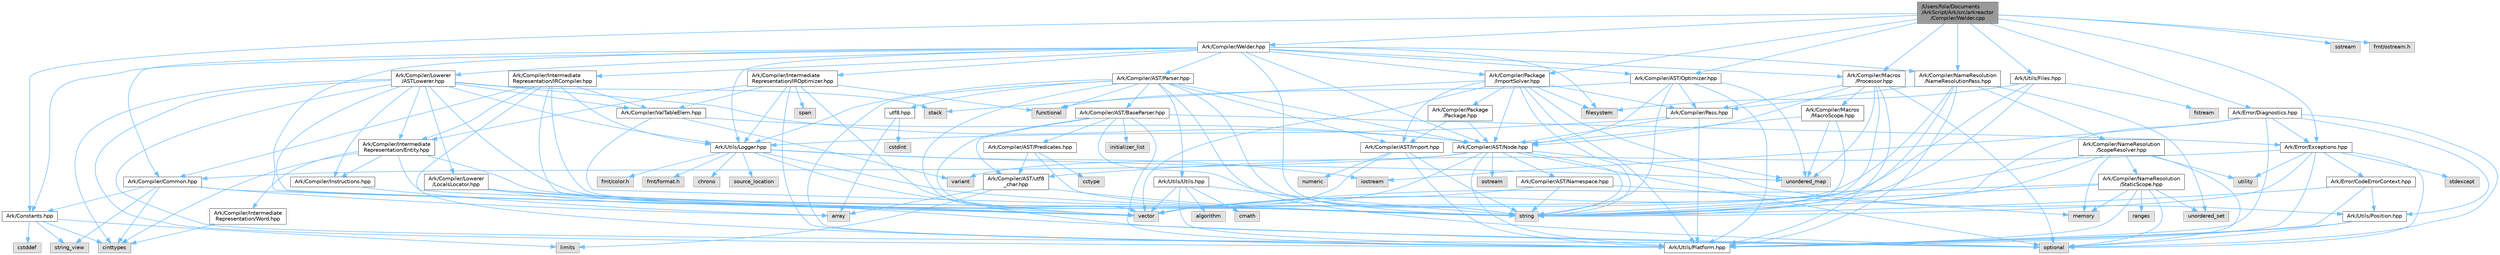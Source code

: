 digraph "/Users/fola/Documents/ArkScript/Ark/src/arkreactor/Compiler/Welder.cpp"
{
 // INTERACTIVE_SVG=YES
 // LATEX_PDF_SIZE
  bgcolor="transparent";
  edge [fontname=Helvetica,fontsize=10,labelfontname=Helvetica,labelfontsize=10];
  node [fontname=Helvetica,fontsize=10,shape=box,height=0.2,width=0.4];
  Node1 [id="Node000001",label="/Users/fola/Documents\l/ArkScript/Ark/src/arkreactor\l/Compiler/Welder.cpp",height=0.2,width=0.4,color="gray40", fillcolor="grey60", style="filled", fontcolor="black",tooltip=" "];
  Node1 -> Node2 [id="edge1_Node000001_Node000002",color="steelblue1",style="solid",tooltip=" "];
  Node2 [id="Node000002",label="Ark/Constants.hpp",height=0.2,width=0.4,color="grey40", fillcolor="white", style="filled",URL="$d6/de9/Constants_8hpp.html",tooltip="Constants used by ArkScript."];
  Node2 -> Node3 [id="edge2_Node000002_Node000003",color="steelblue1",style="solid",tooltip=" "];
  Node3 [id="Node000003",label="string_view",height=0.2,width=0.4,color="grey60", fillcolor="#E0E0E0", style="filled",tooltip=" "];
  Node2 -> Node4 [id="edge3_Node000002_Node000004",color="steelblue1",style="solid",tooltip=" "];
  Node4 [id="Node000004",label="limits",height=0.2,width=0.4,color="grey60", fillcolor="#E0E0E0", style="filled",tooltip=" "];
  Node2 -> Node5 [id="edge4_Node000002_Node000005",color="steelblue1",style="solid",tooltip=" "];
  Node5 [id="Node000005",label="cinttypes",height=0.2,width=0.4,color="grey60", fillcolor="#E0E0E0", style="filled",tooltip=" "];
  Node2 -> Node6 [id="edge5_Node000002_Node000006",color="steelblue1",style="solid",tooltip=" "];
  Node6 [id="Node000006",label="cstddef",height=0.2,width=0.4,color="grey60", fillcolor="#E0E0E0", style="filled",tooltip=" "];
  Node1 -> Node7 [id="edge6_Node000001_Node000007",color="steelblue1",style="solid",tooltip=" "];
  Node7 [id="Node000007",label="Ark/Compiler/Welder.hpp",height=0.2,width=0.4,color="grey40", fillcolor="white", style="filled",URL="$de/d8e/Welder_8hpp.html",tooltip="In charge of welding everything needed to compile code."];
  Node7 -> Node8 [id="edge7_Node000007_Node000008",color="steelblue1",style="solid",tooltip=" "];
  Node8 [id="Node000008",label="string",height=0.2,width=0.4,color="grey60", fillcolor="#E0E0E0", style="filled",tooltip=" "];
  Node7 -> Node9 [id="edge8_Node000007_Node000009",color="steelblue1",style="solid",tooltip=" "];
  Node9 [id="Node000009",label="vector",height=0.2,width=0.4,color="grey60", fillcolor="#E0E0E0", style="filled",tooltip=" "];
  Node7 -> Node10 [id="edge9_Node000007_Node000010",color="steelblue1",style="solid",tooltip=" "];
  Node10 [id="Node000010",label="filesystem",height=0.2,width=0.4,color="grey60", fillcolor="#E0E0E0", style="filled",tooltip=" "];
  Node7 -> Node11 [id="edge10_Node000007_Node000011",color="steelblue1",style="solid",tooltip=" "];
  Node11 [id="Node000011",label="Ark/Compiler/Common.hpp",height=0.2,width=0.4,color="grey40", fillcolor="white", style="filled",URL="$d8/ddd/Common_8hpp.html",tooltip="Common code for the compiler."];
  Node11 -> Node12 [id="edge11_Node000011_Node000012",color="steelblue1",style="solid",tooltip=" "];
  Node12 [id="Node000012",label="array",height=0.2,width=0.4,color="grey60", fillcolor="#E0E0E0", style="filled",tooltip=" "];
  Node11 -> Node3 [id="edge12_Node000011_Node000003",color="steelblue1",style="solid",tooltip=" "];
  Node11 -> Node9 [id="edge13_Node000011_Node000009",color="steelblue1",style="solid",tooltip=" "];
  Node11 -> Node5 [id="edge14_Node000011_Node000005",color="steelblue1",style="solid",tooltip=" "];
  Node11 -> Node2 [id="edge15_Node000011_Node000002",color="steelblue1",style="solid",tooltip=" "];
  Node7 -> Node13 [id="edge16_Node000007_Node000013",color="steelblue1",style="solid",tooltip=" "];
  Node13 [id="Node000013",label="Ark/Compiler/AST/Node.hpp",height=0.2,width=0.4,color="grey40", fillcolor="white", style="filled",URL="$d7/dc6/Node_8hpp.html",tooltip="AST node used by the parser, optimizer and compiler."];
  Node13 -> Node14 [id="edge17_Node000013_Node000014",color="steelblue1",style="solid",tooltip=" "];
  Node14 [id="Node000014",label="variant",height=0.2,width=0.4,color="grey60", fillcolor="#E0E0E0", style="filled",tooltip=" "];
  Node13 -> Node15 [id="edge18_Node000013_Node000015",color="steelblue1",style="solid",tooltip=" "];
  Node15 [id="Node000015",label="ostream",height=0.2,width=0.4,color="grey60", fillcolor="#E0E0E0", style="filled",tooltip=" "];
  Node13 -> Node8 [id="edge19_Node000013_Node000008",color="steelblue1",style="solid",tooltip=" "];
  Node13 -> Node9 [id="edge20_Node000013_Node000009",color="steelblue1",style="solid",tooltip=" "];
  Node13 -> Node16 [id="edge21_Node000013_Node000016",color="steelblue1",style="solid",tooltip=" "];
  Node16 [id="Node000016",label="optional",height=0.2,width=0.4,color="grey60", fillcolor="#E0E0E0", style="filled",tooltip=" "];
  Node13 -> Node17 [id="edge22_Node000013_Node000017",color="steelblue1",style="solid",tooltip=" "];
  Node17 [id="Node000017",label="Ark/Compiler/AST/Namespace.hpp",height=0.2,width=0.4,color="grey40", fillcolor="white", style="filled",URL="$da/d33/Namespace_8hpp.html",tooltip=" "];
  Node17 -> Node8 [id="edge23_Node000017_Node000008",color="steelblue1",style="solid",tooltip=" "];
  Node17 -> Node9 [id="edge24_Node000017_Node000009",color="steelblue1",style="solid",tooltip=" "];
  Node17 -> Node18 [id="edge25_Node000017_Node000018",color="steelblue1",style="solid",tooltip=" "];
  Node18 [id="Node000018",label="memory",height=0.2,width=0.4,color="grey60", fillcolor="#E0E0E0", style="filled",tooltip=" "];
  Node13 -> Node11 [id="edge26_Node000013_Node000011",color="steelblue1",style="solid",tooltip=" "];
  Node13 -> Node19 [id="edge27_Node000013_Node000019",color="steelblue1",style="solid",tooltip=" "];
  Node19 [id="Node000019",label="Ark/Utils/Platform.hpp",height=0.2,width=0.4,color="grey40", fillcolor="white", style="filled",URL="$d5/d40/Platform_8hpp.html",tooltip="ArkScript configuration macros."];
  Node13 -> Node20 [id="edge28_Node000013_Node000020",color="steelblue1",style="solid",tooltip=" "];
  Node20 [id="Node000020",label="Ark/Utils/Position.hpp",height=0.2,width=0.4,color="grey40", fillcolor="white", style="filled",URL="$dc/d58/Position_8hpp.html",tooltip="Defines position utilities (for text in a file) for the parser, formatter, diagnostics."];
  Node20 -> Node16 [id="edge29_Node000020_Node000016",color="steelblue1",style="solid",tooltip=" "];
  Node20 -> Node19 [id="edge30_Node000020_Node000019",color="steelblue1",style="solid",tooltip=" "];
  Node7 -> Node21 [id="edge31_Node000007_Node000021",color="steelblue1",style="solid",tooltip=" "];
  Node21 [id="Node000021",label="Ark/Compiler/AST/Parser.hpp",height=0.2,width=0.4,color="grey40", fillcolor="white", style="filled",URL="$d7/ddd/Parser_8hpp.html",tooltip="Parse ArkScript code, but do not handle any import declarations."];
  Node21 -> Node22 [id="edge32_Node000021_Node000022",color="steelblue1",style="solid",tooltip=" "];
  Node22 [id="Node000022",label="Ark/Compiler/AST/BaseParser.hpp",height=0.2,width=0.4,color="grey40", fillcolor="white", style="filled",URL="$d3/d70/BaseParser_8hpp.html",tooltip=" "];
  Node22 -> Node8 [id="edge33_Node000022_Node000008",color="steelblue1",style="solid",tooltip=" "];
  Node22 -> Node9 [id="edge34_Node000022_Node000009",color="steelblue1",style="solid",tooltip=" "];
  Node22 -> Node23 [id="edge35_Node000022_Node000023",color="steelblue1",style="solid",tooltip=" "];
  Node23 [id="Node000023",label="initializer_list",height=0.2,width=0.4,color="grey60", fillcolor="#E0E0E0", style="filled",tooltip=" "];
  Node22 -> Node19 [id="edge36_Node000022_Node000019",color="steelblue1",style="solid",tooltip=" "];
  Node22 -> Node24 [id="edge37_Node000022_Node000024",color="steelblue1",style="solid",tooltip=" "];
  Node24 [id="Node000024",label="Ark/Error/Exceptions.hpp",height=0.2,width=0.4,color="grey40", fillcolor="white", style="filled",URL="$d2/de9/Exceptions_8hpp.html",tooltip="ArkScript homemade exceptions."];
  Node24 -> Node8 [id="edge38_Node000024_Node000008",color="steelblue1",style="solid",tooltip=" "];
  Node24 -> Node25 [id="edge39_Node000024_Node000025",color="steelblue1",style="solid",tooltip=" "];
  Node25 [id="Node000025",label="utility",height=0.2,width=0.4,color="grey60", fillcolor="#E0E0E0", style="filled",tooltip=" "];
  Node24 -> Node26 [id="edge40_Node000024_Node000026",color="steelblue1",style="solid",tooltip=" "];
  Node26 [id="Node000026",label="stdexcept",height=0.2,width=0.4,color="grey60", fillcolor="#E0E0E0", style="filled",tooltip=" "];
  Node24 -> Node16 [id="edge41_Node000024_Node000016",color="steelblue1",style="solid",tooltip=" "];
  Node24 -> Node27 [id="edge42_Node000024_Node000027",color="steelblue1",style="solid",tooltip=" "];
  Node27 [id="Node000027",label="Ark/Compiler/AST/utf8\l_char.hpp",height=0.2,width=0.4,color="grey40", fillcolor="white", style="filled",URL="$db/d4e/utf8__char_8hpp.html",tooltip=" "];
  Node27 -> Node12 [id="edge43_Node000027_Node000012",color="steelblue1",style="solid",tooltip=" "];
  Node27 -> Node8 [id="edge44_Node000027_Node000008",color="steelblue1",style="solid",tooltip=" "];
  Node27 -> Node4 [id="edge45_Node000027_Node000004",color="steelblue1",style="solid",tooltip=" "];
  Node24 -> Node19 [id="edge46_Node000024_Node000019",color="steelblue1",style="solid",tooltip=" "];
  Node24 -> Node28 [id="edge47_Node000024_Node000028",color="steelblue1",style="solid",tooltip=" "];
  Node28 [id="Node000028",label="Ark/Error/CodeErrorContext.hpp",height=0.2,width=0.4,color="grey40", fillcolor="white", style="filled",URL="$dc/d73/CodeErrorContext_8hpp.html",tooltip="Defines a code error context."];
  Node28 -> Node8 [id="edge48_Node000028_Node000008",color="steelblue1",style="solid",tooltip=" "];
  Node28 -> Node19 [id="edge49_Node000028_Node000019",color="steelblue1",style="solid",tooltip=" "];
  Node28 -> Node20 [id="edge50_Node000028_Node000020",color="steelblue1",style="solid",tooltip=" "];
  Node22 -> Node29 [id="edge51_Node000022_Node000029",color="steelblue1",style="solid",tooltip=" "];
  Node29 [id="Node000029",label="Ark/Compiler/AST/Predicates.hpp",height=0.2,width=0.4,color="grey40", fillcolor="white", style="filled",URL="$dc/d59/Predicates_8hpp.html",tooltip=" "];
  Node29 -> Node8 [id="edge52_Node000029_Node000008",color="steelblue1",style="solid",tooltip=" "];
  Node29 -> Node30 [id="edge53_Node000029_Node000030",color="steelblue1",style="solid",tooltip=" "];
  Node30 [id="Node000030",label="cctype",height=0.2,width=0.4,color="grey60", fillcolor="#E0E0E0", style="filled",tooltip=" "];
  Node29 -> Node27 [id="edge54_Node000029_Node000027",color="steelblue1",style="solid",tooltip=" "];
  Node22 -> Node27 [id="edge55_Node000022_Node000027",color="steelblue1",style="solid",tooltip=" "];
  Node21 -> Node13 [id="edge56_Node000021_Node000013",color="steelblue1",style="solid",tooltip=" "];
  Node21 -> Node31 [id="edge57_Node000021_Node000031",color="steelblue1",style="solid",tooltip=" "];
  Node31 [id="Node000031",label="Ark/Compiler/AST/Import.hpp",height=0.2,width=0.4,color="grey40", fillcolor="white", style="filled",URL="$d4/d32/Import_8hpp.html",tooltip=" "];
  Node31 -> Node9 [id="edge58_Node000031_Node000009",color="steelblue1",style="solid",tooltip=" "];
  Node31 -> Node8 [id="edge59_Node000031_Node000008",color="steelblue1",style="solid",tooltip=" "];
  Node31 -> Node32 [id="edge60_Node000031_Node000032",color="steelblue1",style="solid",tooltip=" "];
  Node32 [id="Node000032",label="numeric",height=0.2,width=0.4,color="grey60", fillcolor="#E0E0E0", style="filled",tooltip=" "];
  Node31 -> Node19 [id="edge61_Node000031_Node000019",color="steelblue1",style="solid",tooltip=" "];
  Node21 -> Node33 [id="edge62_Node000021_Node000033",color="steelblue1",style="solid",tooltip=" "];
  Node33 [id="Node000033",label="Ark/Utils/Logger.hpp",height=0.2,width=0.4,color="grey40", fillcolor="white", style="filled",URL="$d9/d11/Logger_8hpp.html",tooltip="Internal logger."];
  Node33 -> Node34 [id="edge63_Node000033_Node000034",color="steelblue1",style="solid",tooltip=" "];
  Node34 [id="Node000034",label="iostream",height=0.2,width=0.4,color="grey60", fillcolor="#E0E0E0", style="filled",tooltip=" "];
  Node33 -> Node35 [id="edge64_Node000033_Node000035",color="steelblue1",style="solid",tooltip=" "];
  Node35 [id="Node000035",label="fmt/format.h",height=0.2,width=0.4,color="grey60", fillcolor="#E0E0E0", style="filled",tooltip=" "];
  Node33 -> Node8 [id="edge65_Node000033_Node000008",color="steelblue1",style="solid",tooltip=" "];
  Node33 -> Node36 [id="edge66_Node000033_Node000036",color="steelblue1",style="solid",tooltip=" "];
  Node36 [id="Node000036",label="chrono",height=0.2,width=0.4,color="grey60", fillcolor="#E0E0E0", style="filled",tooltip=" "];
  Node33 -> Node37 [id="edge67_Node000033_Node000037",color="steelblue1",style="solid",tooltip=" "];
  Node37 [id="Node000037",label="source_location",height=0.2,width=0.4,color="grey60", fillcolor="#E0E0E0", style="filled",tooltip=" "];
  Node33 -> Node9 [id="edge68_Node000033_Node000009",color="steelblue1",style="solid",tooltip=" "];
  Node33 -> Node38 [id="edge69_Node000033_Node000038",color="steelblue1",style="solid",tooltip=" "];
  Node38 [id="Node000038",label="unordered_map",height=0.2,width=0.4,color="grey60", fillcolor="#E0E0E0", style="filled",tooltip=" "];
  Node33 -> Node39 [id="edge70_Node000033_Node000039",color="steelblue1",style="solid",tooltip=" "];
  Node39 [id="Node000039",label="fmt/color.h",height=0.2,width=0.4,color="grey60", fillcolor="#E0E0E0", style="filled",tooltip=" "];
  Node21 -> Node40 [id="edge71_Node000021_Node000040",color="steelblue1",style="solid",tooltip=" "];
  Node40 [id="Node000040",label="Ark/Utils/Utils.hpp",height=0.2,width=0.4,color="grey40", fillcolor="white", style="filled",URL="$d3/d7a/Ark_2Utils_2Utils_8hpp.html",tooltip="Lots of utilities about string, filesystem and more."];
  Node40 -> Node19 [id="edge72_Node000040_Node000019",color="steelblue1",style="solid",tooltip=" "];
  Node40 -> Node41 [id="edge73_Node000040_Node000041",color="steelblue1",style="solid",tooltip=" "];
  Node41 [id="Node000041",label="algorithm",height=0.2,width=0.4,color="grey60", fillcolor="#E0E0E0", style="filled",tooltip=" "];
  Node40 -> Node8 [id="edge74_Node000040_Node000008",color="steelblue1",style="solid",tooltip=" "];
  Node40 -> Node9 [id="edge75_Node000040_Node000009",color="steelblue1",style="solid",tooltip=" "];
  Node40 -> Node42 [id="edge76_Node000040_Node000042",color="steelblue1",style="solid",tooltip=" "];
  Node42 [id="Node000042",label="cmath",height=0.2,width=0.4,color="grey60", fillcolor="#E0E0E0", style="filled",tooltip=" "];
  Node21 -> Node19 [id="edge77_Node000021_Node000019",color="steelblue1",style="solid",tooltip=" "];
  Node21 -> Node8 [id="edge78_Node000021_Node000008",color="steelblue1",style="solid",tooltip=" "];
  Node21 -> Node9 [id="edge79_Node000021_Node000009",color="steelblue1",style="solid",tooltip=" "];
  Node21 -> Node16 [id="edge80_Node000021_Node000016",color="steelblue1",style="solid",tooltip=" "];
  Node21 -> Node43 [id="edge81_Node000021_Node000043",color="steelblue1",style="solid",tooltip=" "];
  Node43 [id="Node000043",label="functional",height=0.2,width=0.4,color="grey60", fillcolor="#E0E0E0", style="filled",tooltip=" "];
  Node21 -> Node44 [id="edge82_Node000021_Node000044",color="steelblue1",style="solid",tooltip=" "];
  Node44 [id="Node000044",label="utf8.hpp",height=0.2,width=0.4,color="grey40", fillcolor="white", style="filled",URL="$d1/d85/utf8_8hpp.html",tooltip=" "];
  Node44 -> Node12 [id="edge83_Node000044_Node000012",color="steelblue1",style="solid",tooltip=" "];
  Node44 -> Node45 [id="edge84_Node000044_Node000045",color="steelblue1",style="solid",tooltip=" "];
  Node45 [id="Node000045",label="cstdint",height=0.2,width=0.4,color="grey60", fillcolor="#E0E0E0", style="filled",tooltip=" "];
  Node7 -> Node46 [id="edge85_Node000007_Node000046",color="steelblue1",style="solid",tooltip=" "];
  Node46 [id="Node000046",label="Ark/Compiler/Lowerer\l/ASTLowerer.hpp",height=0.2,width=0.4,color="grey40", fillcolor="white", style="filled",URL="$db/d08/ASTLowerer_8hpp.html",tooltip=" "];
  Node46 -> Node47 [id="edge86_Node000046_Node000047",color="steelblue1",style="solid",tooltip=" "];
  Node47 [id="Node000047",label="stack",height=0.2,width=0.4,color="grey60", fillcolor="#E0E0E0", style="filled",tooltip=" "];
  Node46 -> Node9 [id="edge87_Node000046_Node000009",color="steelblue1",style="solid",tooltip=" "];
  Node46 -> Node8 [id="edge88_Node000046_Node000008",color="steelblue1",style="solid",tooltip=" "];
  Node46 -> Node5 [id="edge89_Node000046_Node000005",color="steelblue1",style="solid",tooltip=" "];
  Node46 -> Node16 [id="edge90_Node000046_Node000016",color="steelblue1",style="solid",tooltip=" "];
  Node46 -> Node19 [id="edge91_Node000046_Node000019",color="steelblue1",style="solid",tooltip=" "];
  Node46 -> Node33 [id="edge92_Node000046_Node000033",color="steelblue1",style="solid",tooltip=" "];
  Node46 -> Node48 [id="edge93_Node000046_Node000048",color="steelblue1",style="solid",tooltip=" "];
  Node48 [id="Node000048",label="Ark/Compiler/Instructions.hpp",height=0.2,width=0.4,color="grey40", fillcolor="white", style="filled",URL="$d8/daa/Instructions_8hpp.html",tooltip="The different instructions used by the compiler and virtual machine."];
  Node48 -> Node12 [id="edge94_Node000048_Node000012",color="steelblue1",style="solid",tooltip=" "];
  Node46 -> Node49 [id="edge95_Node000046_Node000049",color="steelblue1",style="solid",tooltip=" "];
  Node49 [id="Node000049",label="Ark/Compiler/Intermediate\lRepresentation/Entity.hpp",height=0.2,width=0.4,color="grey40", fillcolor="white", style="filled",URL="$de/da6/Entity_8hpp.html",tooltip="An entity in the IR is a bundle of information."];
  Node49 -> Node5 [id="edge96_Node000049_Node000005",color="steelblue1",style="solid",tooltip=" "];
  Node49 -> Node9 [id="edge97_Node000049_Node000009",color="steelblue1",style="solid",tooltip=" "];
  Node49 -> Node8 [id="edge98_Node000049_Node000008",color="steelblue1",style="solid",tooltip=" "];
  Node49 -> Node50 [id="edge99_Node000049_Node000050",color="steelblue1",style="solid",tooltip=" "];
  Node50 [id="Node000050",label="Ark/Compiler/Intermediate\lRepresentation/Word.hpp",height=0.2,width=0.4,color="grey40", fillcolor="white", style="filled",URL="$db/d53/Word_8hpp.html",tooltip="Describe an instruction and its immediate argument."];
  Node50 -> Node5 [id="edge100_Node000050_Node000005",color="steelblue1",style="solid",tooltip=" "];
  Node49 -> Node48 [id="edge101_Node000049_Node000048",color="steelblue1",style="solid",tooltip=" "];
  Node46 -> Node13 [id="edge102_Node000046_Node000013",color="steelblue1",style="solid",tooltip=" "];
  Node46 -> Node51 [id="edge103_Node000046_Node000051",color="steelblue1",style="solid",tooltip=" "];
  Node51 [id="Node000051",label="Ark/Compiler/ValTableElem.hpp",height=0.2,width=0.4,color="grey40", fillcolor="white", style="filled",URL="$dd/de7/ValTableElem_8hpp.html",tooltip="The basic value type handled by the compiler."];
  Node51 -> Node14 [id="edge104_Node000051_Node000014",color="steelblue1",style="solid",tooltip=" "];
  Node51 -> Node8 [id="edge105_Node000051_Node000008",color="steelblue1",style="solid",tooltip=" "];
  Node51 -> Node13 [id="edge106_Node000051_Node000013",color="steelblue1",style="solid",tooltip=" "];
  Node46 -> Node52 [id="edge107_Node000046_Node000052",color="steelblue1",style="solid",tooltip=" "];
  Node52 [id="Node000052",label="Ark/Compiler/Lowerer\l/LocalsLocator.hpp",height=0.2,width=0.4,color="grey40", fillcolor="white", style="filled",URL="$df/dd6/LocalsLocator_8hpp.html",tooltip="Track locals at compile."];
  Node52 -> Node9 [id="edge108_Node000052_Node000009",color="steelblue1",style="solid",tooltip=" "];
  Node52 -> Node8 [id="edge109_Node000052_Node000008",color="steelblue1",style="solid",tooltip=" "];
  Node52 -> Node16 [id="edge110_Node000052_Node000016",color="steelblue1",style="solid",tooltip=" "];
  Node7 -> Node53 [id="edge111_Node000007_Node000053",color="steelblue1",style="solid",tooltip=" "];
  Node53 [id="Node000053",label="Ark/Compiler/Intermediate\lRepresentation/IROptimizer.hpp",height=0.2,width=0.4,color="grey40", fillcolor="white", style="filled",URL="$d0/de2/IROptimizer_8hpp.html",tooltip="Optimize IR based on IR entity grouped by 2 (or more)"];
  Node53 -> Node19 [id="edge112_Node000053_Node000019",color="steelblue1",style="solid",tooltip=" "];
  Node53 -> Node33 [id="edge113_Node000053_Node000033",color="steelblue1",style="solid",tooltip=" "];
  Node53 -> Node51 [id="edge114_Node000053_Node000051",color="steelblue1",style="solid",tooltip=" "];
  Node53 -> Node49 [id="edge115_Node000053_Node000049",color="steelblue1",style="solid",tooltip=" "];
  Node53 -> Node54 [id="edge116_Node000053_Node000054",color="steelblue1",style="solid",tooltip=" "];
  Node54 [id="Node000054",label="span",height=0.2,width=0.4,color="grey60", fillcolor="#E0E0E0", style="filled",tooltip=" "];
  Node53 -> Node16 [id="edge117_Node000053_Node000016",color="steelblue1",style="solid",tooltip=" "];
  Node53 -> Node43 [id="edge118_Node000053_Node000043",color="steelblue1",style="solid",tooltip=" "];
  Node7 -> Node55 [id="edge119_Node000007_Node000055",color="steelblue1",style="solid",tooltip=" "];
  Node55 [id="Node000055",label="Ark/Compiler/Intermediate\lRepresentation/IRCompiler.hpp",height=0.2,width=0.4,color="grey40", fillcolor="white", style="filled",URL="$df/d86/IRCompiler_8hpp.html",tooltip="Compile the intermediate representation to bytecode."];
  Node55 -> Node9 [id="edge120_Node000055_Node000009",color="steelblue1",style="solid",tooltip=" "];
  Node55 -> Node8 [id="edge121_Node000055_Node000008",color="steelblue1",style="solid",tooltip=" "];
  Node55 -> Node19 [id="edge122_Node000055_Node000019",color="steelblue1",style="solid",tooltip=" "];
  Node55 -> Node33 [id="edge123_Node000055_Node000033",color="steelblue1",style="solid",tooltip=" "];
  Node55 -> Node11 [id="edge124_Node000055_Node000011",color="steelblue1",style="solid",tooltip=" "];
  Node55 -> Node51 [id="edge125_Node000055_Node000051",color="steelblue1",style="solid",tooltip=" "];
  Node55 -> Node49 [id="edge126_Node000055_Node000049",color="steelblue1",style="solid",tooltip=" "];
  Node7 -> Node2 [id="edge127_Node000007_Node000002",color="steelblue1",style="solid",tooltip=" "];
  Node7 -> Node33 [id="edge128_Node000007_Node000033",color="steelblue1",style="solid",tooltip=" "];
  Node7 -> Node56 [id="edge129_Node000007_Node000056",color="steelblue1",style="solid",tooltip=" "];
  Node56 [id="Node000056",label="Ark/Compiler/Package\l/ImportSolver.hpp",height=0.2,width=0.4,color="grey40", fillcolor="white", style="filled",URL="$d1/db0/ImportSolver_8hpp.html",tooltip="Handle imports, resolve them with modules and everything."];
  Node56 -> Node47 [id="edge130_Node000056_Node000047",color="steelblue1",style="solid",tooltip=" "];
  Node56 -> Node9 [id="edge131_Node000056_Node000009",color="steelblue1",style="solid",tooltip=" "];
  Node56 -> Node8 [id="edge132_Node000056_Node000008",color="steelblue1",style="solid",tooltip=" "];
  Node56 -> Node10 [id="edge133_Node000056_Node000010",color="steelblue1",style="solid",tooltip=" "];
  Node56 -> Node38 [id="edge134_Node000056_Node000038",color="steelblue1",style="solid",tooltip=" "];
  Node56 -> Node19 [id="edge135_Node000056_Node000019",color="steelblue1",style="solid",tooltip=" "];
  Node56 -> Node57 [id="edge136_Node000056_Node000057",color="steelblue1",style="solid",tooltip=" "];
  Node57 [id="Node000057",label="Ark/Compiler/Pass.hpp",height=0.2,width=0.4,color="grey40", fillcolor="white", style="filled",URL="$df/d5f/Pass_8hpp.html",tooltip="Interface for a compiler pass (take in an AST, output an AST)"];
  Node57 -> Node19 [id="edge137_Node000057_Node000019",color="steelblue1",style="solid",tooltip=" "];
  Node57 -> Node13 [id="edge138_Node000057_Node000013",color="steelblue1",style="solid",tooltip=" "];
  Node57 -> Node33 [id="edge139_Node000057_Node000033",color="steelblue1",style="solid",tooltip=" "];
  Node56 -> Node13 [id="edge140_Node000056_Node000013",color="steelblue1",style="solid",tooltip=" "];
  Node56 -> Node31 [id="edge141_Node000056_Node000031",color="steelblue1",style="solid",tooltip=" "];
  Node56 -> Node58 [id="edge142_Node000056_Node000058",color="steelblue1",style="solid",tooltip=" "];
  Node58 [id="Node000058",label="Ark/Compiler/Package\l/Package.hpp",height=0.2,width=0.4,color="grey40", fillcolor="white", style="filled",URL="$d8/d80/Package_8hpp.html",tooltip=" "];
  Node58 -> Node13 [id="edge143_Node000058_Node000013",color="steelblue1",style="solid",tooltip=" "];
  Node58 -> Node31 [id="edge144_Node000058_Node000031",color="steelblue1",style="solid",tooltip=" "];
  Node7 -> Node59 [id="edge145_Node000007_Node000059",color="steelblue1",style="solid",tooltip=" "];
  Node59 [id="Node000059",label="Ark/Compiler/Macros\l/Processor.hpp",height=0.2,width=0.4,color="grey40", fillcolor="white", style="filled",URL="$de/db1/Processor_8hpp.html",tooltip="Handles the macros and their expansion in ArkScript source code."];
  Node59 -> Node19 [id="edge146_Node000059_Node000019",color="steelblue1",style="solid",tooltip=" "];
  Node59 -> Node13 [id="edge147_Node000059_Node000013",color="steelblue1",style="solid",tooltip=" "];
  Node59 -> Node60 [id="edge148_Node000059_Node000060",color="steelblue1",style="solid",tooltip=" "];
  Node60 [id="Node000060",label="Ark/Compiler/Macros\l/MacroScope.hpp",height=0.2,width=0.4,color="grey40", fillcolor="white", style="filled",URL="$d7/dfb/MacroScope_8hpp.html",tooltip="Defines tools to handle macro definitions."];
  Node60 -> Node13 [id="edge149_Node000060_Node000013",color="steelblue1",style="solid",tooltip=" "];
  Node60 -> Node38 [id="edge150_Node000060_Node000038",color="steelblue1",style="solid",tooltip=" "];
  Node60 -> Node8 [id="edge151_Node000060_Node000008",color="steelblue1",style="solid",tooltip=" "];
  Node59 -> Node57 [id="edge152_Node000059_Node000057",color="steelblue1",style="solid",tooltip=" "];
  Node59 -> Node38 [id="edge153_Node000059_Node000038",color="steelblue1",style="solid",tooltip=" "];
  Node59 -> Node16 [id="edge154_Node000059_Node000016",color="steelblue1",style="solid",tooltip=" "];
  Node59 -> Node8 [id="edge155_Node000059_Node000008",color="steelblue1",style="solid",tooltip=" "];
  Node7 -> Node61 [id="edge156_Node000007_Node000061",color="steelblue1",style="solid",tooltip=" "];
  Node61 [id="Node000061",label="Ark/Compiler/AST/Optimizer.hpp",height=0.2,width=0.4,color="grey40", fillcolor="white", style="filled",URL="$db/d93/Optimizer_8hpp.html",tooltip="Optimizes a given ArkScript AST."];
  Node61 -> Node43 [id="edge157_Node000061_Node000043",color="steelblue1",style="solid",tooltip=" "];
  Node61 -> Node38 [id="edge158_Node000061_Node000038",color="steelblue1",style="solid",tooltip=" "];
  Node61 -> Node8 [id="edge159_Node000061_Node000008",color="steelblue1",style="solid",tooltip=" "];
  Node61 -> Node19 [id="edge160_Node000061_Node000019",color="steelblue1",style="solid",tooltip=" "];
  Node61 -> Node57 [id="edge161_Node000061_Node000057",color="steelblue1",style="solid",tooltip=" "];
  Node61 -> Node13 [id="edge162_Node000061_Node000013",color="steelblue1",style="solid",tooltip=" "];
  Node7 -> Node62 [id="edge163_Node000007_Node000062",color="steelblue1",style="solid",tooltip=" "];
  Node62 [id="Node000062",label="Ark/Compiler/NameResolution\l/NameResolutionPass.hpp",height=0.2,width=0.4,color="grey40", fillcolor="white", style="filled",URL="$d4/de8/NameResolutionPass_8hpp.html",tooltip="Resolves names and fully qualify them in the AST (prefixing them with the package they are from)"];
  Node62 -> Node9 [id="edge164_Node000062_Node000009",color="steelblue1",style="solid",tooltip=" "];
  Node62 -> Node8 [id="edge165_Node000062_Node000008",color="steelblue1",style="solid",tooltip=" "];
  Node62 -> Node63 [id="edge166_Node000062_Node000063",color="steelblue1",style="solid",tooltip=" "];
  Node63 [id="Node000063",label="unordered_set",height=0.2,width=0.4,color="grey60", fillcolor="#E0E0E0", style="filled",tooltip=" "];
  Node62 -> Node19 [id="edge167_Node000062_Node000019",color="steelblue1",style="solid",tooltip=" "];
  Node62 -> Node57 [id="edge168_Node000062_Node000057",color="steelblue1",style="solid",tooltip=" "];
  Node62 -> Node64 [id="edge169_Node000062_Node000064",color="steelblue1",style="solid",tooltip=" "];
  Node64 [id="Node000064",label="Ark/Compiler/NameResolution\l/ScopeResolver.hpp",height=0.2,width=0.4,color="grey40", fillcolor="white", style="filled",URL="$db/d5b/ScopeResolver_8hpp.html",tooltip="Handle scope resolution at compile time."];
  Node64 -> Node8 [id="edge170_Node000064_Node000008",color="steelblue1",style="solid",tooltip=" "];
  Node64 -> Node16 [id="edge171_Node000064_Node000016",color="steelblue1",style="solid",tooltip=" "];
  Node64 -> Node18 [id="edge172_Node000064_Node000018",color="steelblue1",style="solid",tooltip=" "];
  Node64 -> Node9 [id="edge173_Node000064_Node000009",color="steelblue1",style="solid",tooltip=" "];
  Node64 -> Node25 [id="edge174_Node000064_Node000025",color="steelblue1",style="solid",tooltip=" "];
  Node64 -> Node65 [id="edge175_Node000064_Node000065",color="steelblue1",style="solid",tooltip=" "];
  Node65 [id="Node000065",label="Ark/Compiler/NameResolution\l/StaticScope.hpp",height=0.2,width=0.4,color="grey40", fillcolor="white", style="filled",URL="$df/db8/StaticScope_8hpp.html",tooltip="Static scopes (for functions, loops) and namespace scopes (for packages) definitions,..."];
  Node65 -> Node8 [id="edge176_Node000065_Node000008",color="steelblue1",style="solid",tooltip=" "];
  Node65 -> Node16 [id="edge177_Node000065_Node000016",color="steelblue1",style="solid",tooltip=" "];
  Node65 -> Node18 [id="edge178_Node000065_Node000018",color="steelblue1",style="solid",tooltip=" "];
  Node65 -> Node9 [id="edge179_Node000065_Node000009",color="steelblue1",style="solid",tooltip=" "];
  Node65 -> Node66 [id="edge180_Node000065_Node000066",color="steelblue1",style="solid",tooltip=" "];
  Node66 [id="Node000066",label="ranges",height=0.2,width=0.4,color="grey60", fillcolor="#E0E0E0", style="filled",tooltip=" "];
  Node65 -> Node63 [id="edge181_Node000065_Node000063",color="steelblue1",style="solid",tooltip=" "];
  Node65 -> Node19 [id="edge182_Node000065_Node000019",color="steelblue1",style="solid",tooltip=" "];
  Node1 -> Node56 [id="edge183_Node000001_Node000056",color="steelblue1",style="solid",tooltip=" "];
  Node1 -> Node61 [id="edge184_Node000001_Node000061",color="steelblue1",style="solid",tooltip=" "];
  Node1 -> Node59 [id="edge185_Node000001_Node000059",color="steelblue1",style="solid",tooltip=" "];
  Node1 -> Node62 [id="edge186_Node000001_Node000062",color="steelblue1",style="solid",tooltip=" "];
  Node1 -> Node67 [id="edge187_Node000001_Node000067",color="steelblue1",style="solid",tooltip=" "];
  Node67 [id="Node000067",label="Ark/Utils/Files.hpp",height=0.2,width=0.4,color="grey40", fillcolor="white", style="filled",URL="$d4/dc0/Files_8hpp.html",tooltip="Lots of utilities about the filesystem."];
  Node67 -> Node8 [id="edge188_Node000067_Node000008",color="steelblue1",style="solid",tooltip=" "];
  Node67 -> Node9 [id="edge189_Node000067_Node000009",color="steelblue1",style="solid",tooltip=" "];
  Node67 -> Node68 [id="edge190_Node000067_Node000068",color="steelblue1",style="solid",tooltip=" "];
  Node68 [id="Node000068",label="fstream",height=0.2,width=0.4,color="grey60", fillcolor="#E0E0E0", style="filled",tooltip=" "];
  Node67 -> Node10 [id="edge191_Node000067_Node000010",color="steelblue1",style="solid",tooltip=" "];
  Node1 -> Node24 [id="edge192_Node000001_Node000024",color="steelblue1",style="solid",tooltip=" "];
  Node1 -> Node69 [id="edge193_Node000001_Node000069",color="steelblue1",style="solid",tooltip=" "];
  Node69 [id="Node000069",label="Ark/Error/Diagnostics.hpp",height=0.2,width=0.4,color="grey40", fillcolor="white", style="filled",URL="$db/dfe/Diagnostics_8hpp.html",tooltip="Tools to report code errors nicely to the user."];
  Node69 -> Node8 [id="edge194_Node000069_Node000008",color="steelblue1",style="solid",tooltip=" "];
  Node69 -> Node16 [id="edge195_Node000069_Node000016",color="steelblue1",style="solid",tooltip=" "];
  Node69 -> Node34 [id="edge196_Node000069_Node000034",color="steelblue1",style="solid",tooltip=" "];
  Node69 -> Node19 [id="edge197_Node000069_Node000019",color="steelblue1",style="solid",tooltip=" "];
  Node69 -> Node20 [id="edge198_Node000069_Node000020",color="steelblue1",style="solid",tooltip=" "];
  Node69 -> Node24 [id="edge199_Node000069_Node000024",color="steelblue1",style="solid",tooltip=" "];
  Node1 -> Node70 [id="edge200_Node000001_Node000070",color="steelblue1",style="solid",tooltip=" "];
  Node70 [id="Node000070",label="sstream",height=0.2,width=0.4,color="grey60", fillcolor="#E0E0E0", style="filled",tooltip=" "];
  Node1 -> Node71 [id="edge201_Node000001_Node000071",color="steelblue1",style="solid",tooltip=" "];
  Node71 [id="Node000071",label="fmt/ostream.h",height=0.2,width=0.4,color="grey60", fillcolor="#E0E0E0", style="filled",tooltip=" "];
}
